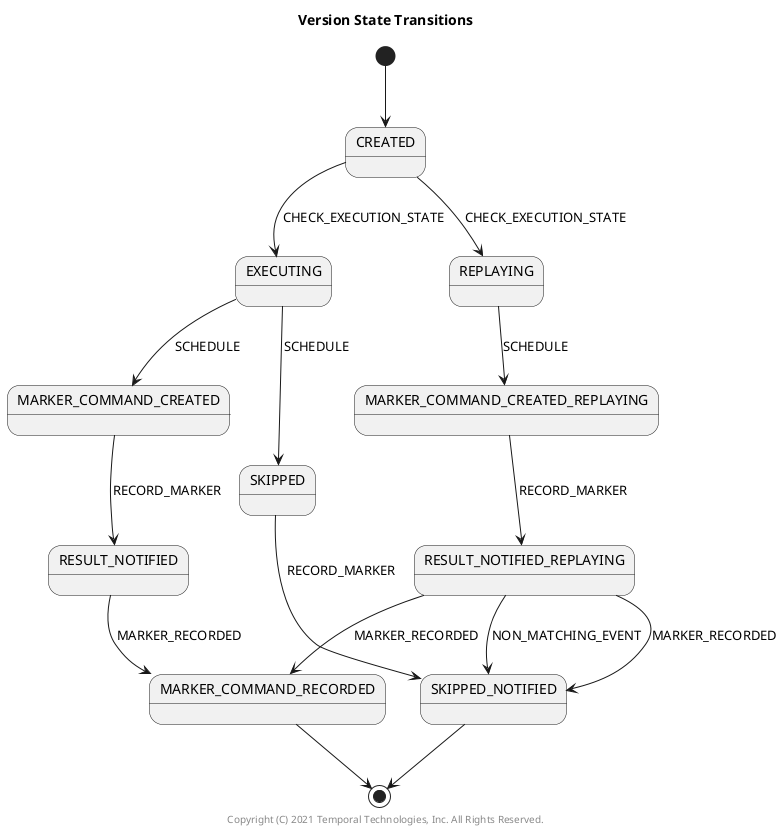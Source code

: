 ` Copyright (C) 2020 Temporal Technologies, Inc. All Rights Reserved.
`
` Copyright 2012-2016 Amazon.com, Inc. or its affiliates. All Rights Reserved.
`
` Modifications copyright (C) 2017 Uber Technologies, Inc.
`
` Licensed under the Apache License, Version 2.0 (the "License"). You may not
` use this file except in compliance with the License. A copy of the License is
` located at
`
` http://aws.amazon.com/apache2.0
`
` or in the "license" file accompanying this file. This file is distributed on
` an "AS IS" BASIS, WITHOUT WARRANTIES OR CONDITIONS OF ANY KIND, either
` express or implied. See the License for the specific language governing
` permissions and limitations under the License.

` PlantUML <plantuml.com> State Diagram.
` Generated from src/main/java/io/temporal/internal/statemachines/VersionStateMachine.java
` by io.temporal.internal.statemachines.CommandsGeneratePlantUMLStateDiagrams.


@startuml
title Version State Transitions

[*] --> CREATED
CREATED --> REPLAYING: CHECK_EXECUTION_STATE
CREATED --> EXECUTING: CHECK_EXECUTION_STATE
EXECUTING --> MARKER_COMMAND_CREATED: SCHEDULE
EXECUTING --> SKIPPED: SCHEDULE
MARKER_COMMAND_CREATED --> RESULT_NOTIFIED: RECORD_MARKER
MARKER_COMMAND_CREATED_REPLAYING --> RESULT_NOTIFIED_REPLAYING: RECORD_MARKER
REPLAYING --> MARKER_COMMAND_CREATED_REPLAYING: SCHEDULE
RESULT_NOTIFIED --> MARKER_COMMAND_RECORDED: MARKER_RECORDED
RESULT_NOTIFIED_REPLAYING --> SKIPPED_NOTIFIED: NON_MATCHING_EVENT
RESULT_NOTIFIED_REPLAYING --> MARKER_COMMAND_RECORDED: MARKER_RECORDED
RESULT_NOTIFIED_REPLAYING --> SKIPPED_NOTIFIED: MARKER_RECORDED
SKIPPED --> SKIPPED_NOTIFIED: RECORD_MARKER
MARKER_COMMAND_RECORDED --> [*]
SKIPPED_NOTIFIED --> [*]
center footer Copyright (C) 2021 Temporal Technologies, Inc. All Rights Reserved.
@enduml
